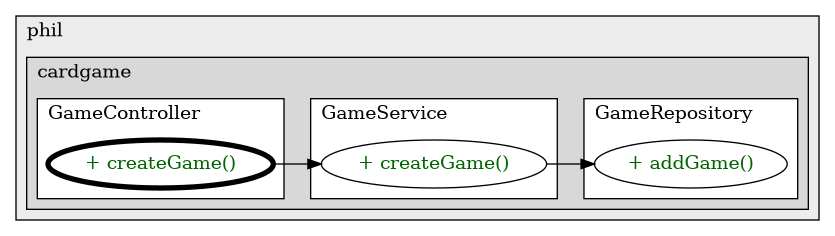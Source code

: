 @startuml

/' diagram meta data start
config=CallConfiguration;
{
  "rootMethod": "com.phil.cardgame.controller.GameController#createGame()",
  "projectClassification": {
    "searchMode": "OpenProject", // OpenProject, AllProjects
    "includedProjects": "",
    "pathEndKeywords": "*.impl",
    "isClientPath": "",
    "isClientName": "",
    "isTestPath": "",
    "isTestName": "",
    "isMappingPath": "",
    "isMappingName": "",
    "isDataAccessPath": "",
    "isDataAccessName": "",
    "isDataStructurePath": "",
    "isDataStructureName": "",
    "isInterfaceStructuresPath": "",
    "isInterfaceStructuresName": "",
    "isEntryPointPath": "",
    "isEntryPointName": "",
    "treatFinalFieldsAsMandatory": false
  },
  "graphRestriction": {
    "classPackageExcludeFilter": "",
    "classPackageIncludeFilter": "",
    "classNameExcludeFilter": "",
    "classNameIncludeFilter": "",
    "methodNameExcludeFilter": "",
    "methodNameIncludeFilter": "",
    "removeByInheritance": "", // inheritance/annotation based filtering is done in a second step
    "removeByAnnotation": "",
    "removeByClassPackage": "", // cleanup the graph after inheritance/annotation based filtering is done
    "removeByClassName": "",
    "cutMappings": false,
    "cutEnum": true,
    "cutTests": true,
    "cutClient": true,
    "cutDataAccess": true,
    "cutInterfaceStructures": true,
    "cutDataStructures": true,
    "cutGetterAndSetter": true,
    "cutConstructors": true
  },
  "graphTraversal": {
    "forwardDepth": 3,
    "backwardDepth": 3,
    "classPackageExcludeFilter": "",
    "classPackageIncludeFilter": "",
    "classNameExcludeFilter": "",
    "classNameIncludeFilter": "",
    "methodNameExcludeFilter": "",
    "methodNameIncludeFilter": "",
    "hideMappings": false,
    "hideDataStructures": false,
    "hidePrivateMethods": true,
    "hideInterfaceCalls": true, // indirection: implementation -> interface (is hidden) -> implementation
    "onlyShowApplicationEntryPoints": false, // root node is included
    "useMethodCallsForStructureDiagram": "ForwardOnly" // ForwardOnly, BothDirections, No
  },
  "details": {
    "aggregation": "GroupByClass", // ByClass, GroupByClass, None
    "showMethodParametersTypes": false,
    "showMethodParametersNames": false,
    "showMethodReturnType": false,
    "showPackageLevels": 2,
    "showCallOrder": false,
    "edgeMode": "MethodsOnly", // TypesOnly, MethodsOnly, TypesAndMethods, MethodsAndDirectTypeUsage
    "showDetailedClassStructure": false
  },
  "rootClass": "com.phil.cardgame.controller.GameController",
  "extensionCallbackMethod": "" // qualified.class.name#methodName - signature: public static String method(String)
}
diagram meta data end '/



digraph g {
    rankdir="LR"
    splines=polyline
    

'nodes 
subgraph cluster_3439899 { 
   	label=phil
	labeljust=l
	fillcolor="#ececec"
	style=filled
   
   subgraph cluster_1042137717 { 
   	label=cardgame
	labeljust=l
	fillcolor="#d8d8d8"
	style=filled
   
   subgraph cluster_1996912228 { 
   	label=GameService
	labeljust=l
	fillcolor=white
	style=filled
   
   GameService1212360817XXXcreateGame0[
	label="+ createGame()"
	style=filled
	fillcolor=white
	tooltip="GameService

null"
	fontcolor=darkgreen
];
} 

subgraph cluster_873834886 { 
   	label=GameRepository
	labeljust=l
	fillcolor=white
	style=filled
   
   GameRepository1680415696XXXaddGame2211858[
	label="+ addGame()"
	style=filled
	fillcolor=white
	tooltip="GameRepository

null"
	fontcolor=darkgreen
];
} 

subgraph cluster_94529594 { 
   	label=GameController
	labeljust=l
	fillcolor=white
	style=filled
   
   GameController1301179522XXXcreateGame0[
	label="+ createGame()"
	style=filled
	fillcolor=white
	tooltip="GameController

null"
	penwidth=4
	fontcolor=darkgreen
];
} 
} 
} 

'edges    
GameController1301179522XXXcreateGame0 -> GameService1212360817XXXcreateGame0;
GameService1212360817XXXcreateGame0 -> GameRepository1680415696XXXaddGame2211858;
    
}
@enduml